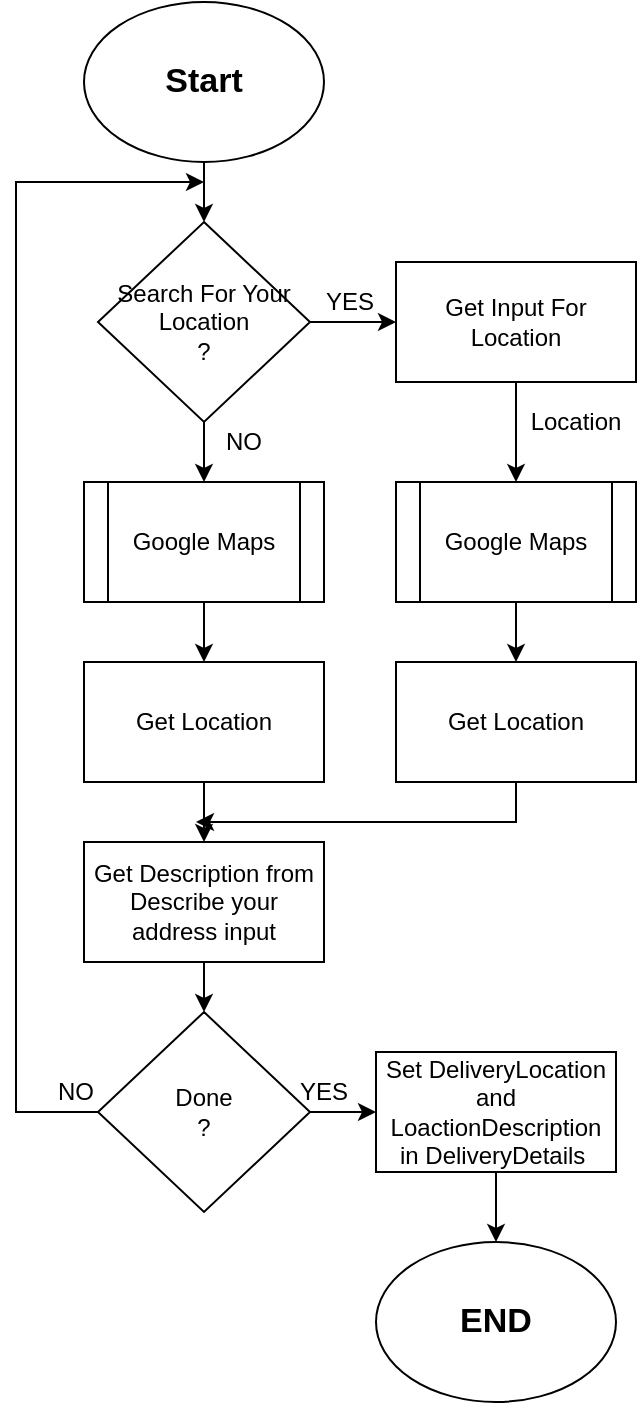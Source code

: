 <mxfile version="13.6.2" type="device"><diagram id="C5RBs43oDa-KdzZeNtuy" name="Page-1"><mxGraphModel dx="1024" dy="592" grid="1" gridSize="10" guides="1" tooltips="1" connect="1" arrows="1" fold="1" page="1" pageScale="1" pageWidth="827" pageHeight="1169" math="0" shadow="0"><root><mxCell id="WIyWlLk6GJQsqaUBKTNV-0"/><mxCell id="WIyWlLk6GJQsqaUBKTNV-1" parent="WIyWlLk6GJQsqaUBKTNV-0"/><mxCell id="16-XBoAbDNEGJDKc1g9P-3" value="" style="edgeStyle=orthogonalEdgeStyle;rounded=0;orthogonalLoop=1;jettySize=auto;html=1;" edge="1" parent="WIyWlLk6GJQsqaUBKTNV-1" source="16-XBoAbDNEGJDKc1g9P-0" target="16-XBoAbDNEGJDKc1g9P-2"><mxGeometry relative="1" as="geometry"/></mxCell><mxCell id="16-XBoAbDNEGJDKc1g9P-0" value="&lt;b&gt;&lt;font style=&quot;font-size: 17px&quot;&gt;Start&lt;/font&gt;&lt;/b&gt;" style="ellipse;whiteSpace=wrap;html=1;" vertex="1" parent="WIyWlLk6GJQsqaUBKTNV-1"><mxGeometry x="354" y="30" width="120" height="80" as="geometry"/></mxCell><mxCell id="16-XBoAbDNEGJDKc1g9P-7" value="" style="edgeStyle=orthogonalEdgeStyle;rounded=0;orthogonalLoop=1;jettySize=auto;html=1;" edge="1" parent="WIyWlLk6GJQsqaUBKTNV-1" source="16-XBoAbDNEGJDKc1g9P-2" target="16-XBoAbDNEGJDKc1g9P-4"><mxGeometry relative="1" as="geometry"/></mxCell><mxCell id="16-XBoAbDNEGJDKc1g9P-12" value="" style="edgeStyle=orthogonalEdgeStyle;rounded=0;orthogonalLoop=1;jettySize=auto;html=1;" edge="1" parent="WIyWlLk6GJQsqaUBKTNV-1" source="16-XBoAbDNEGJDKc1g9P-2" target="16-XBoAbDNEGJDKc1g9P-11"><mxGeometry relative="1" as="geometry"/></mxCell><mxCell id="16-XBoAbDNEGJDKc1g9P-2" value="Search For Your&lt;br&gt;Location&lt;br&gt;?" style="rhombus;whiteSpace=wrap;html=1;" vertex="1" parent="WIyWlLk6GJQsqaUBKTNV-1"><mxGeometry x="361" y="140" width="106" height="100" as="geometry"/></mxCell><mxCell id="16-XBoAbDNEGJDKc1g9P-6" value="" style="edgeStyle=orthogonalEdgeStyle;rounded=0;orthogonalLoop=1;jettySize=auto;html=1;" edge="1" parent="WIyWlLk6GJQsqaUBKTNV-1" source="16-XBoAbDNEGJDKc1g9P-4" target="16-XBoAbDNEGJDKc1g9P-5"><mxGeometry relative="1" as="geometry"/></mxCell><mxCell id="16-XBoAbDNEGJDKc1g9P-4" value="Get Input For Location" style="rounded=0;whiteSpace=wrap;html=1;" vertex="1" parent="WIyWlLk6GJQsqaUBKTNV-1"><mxGeometry x="510" y="160" width="120" height="60" as="geometry"/></mxCell><mxCell id="16-XBoAbDNEGJDKc1g9P-10" value="" style="edgeStyle=orthogonalEdgeStyle;rounded=0;orthogonalLoop=1;jettySize=auto;html=1;" edge="1" parent="WIyWlLk6GJQsqaUBKTNV-1" source="16-XBoAbDNEGJDKc1g9P-5" target="16-XBoAbDNEGJDKc1g9P-9"><mxGeometry relative="1" as="geometry"/></mxCell><mxCell id="16-XBoAbDNEGJDKc1g9P-5" value="Google Maps" style="shape=process;whiteSpace=wrap;html=1;backgroundOutline=1;" vertex="1" parent="WIyWlLk6GJQsqaUBKTNV-1"><mxGeometry x="510" y="270" width="120" height="60" as="geometry"/></mxCell><mxCell id="16-XBoAbDNEGJDKc1g9P-8" value="Location" style="text;html=1;strokeColor=none;fillColor=none;align=center;verticalAlign=middle;whiteSpace=wrap;rounded=0;" vertex="1" parent="WIyWlLk6GJQsqaUBKTNV-1"><mxGeometry x="580" y="230" width="40" height="20" as="geometry"/></mxCell><mxCell id="16-XBoAbDNEGJDKc1g9P-17" style="edgeStyle=orthogonalEdgeStyle;rounded=0;orthogonalLoop=1;jettySize=auto;html=1;" edge="1" parent="WIyWlLk6GJQsqaUBKTNV-1" source="16-XBoAbDNEGJDKc1g9P-9"><mxGeometry relative="1" as="geometry"><mxPoint x="410" y="440" as="targetPoint"/><Array as="points"><mxPoint x="570" y="440"/></Array></mxGeometry></mxCell><mxCell id="16-XBoAbDNEGJDKc1g9P-9" value="Get Location" style="rounded=0;whiteSpace=wrap;html=1;" vertex="1" parent="WIyWlLk6GJQsqaUBKTNV-1"><mxGeometry x="510" y="360" width="120" height="60" as="geometry"/></mxCell><mxCell id="16-XBoAbDNEGJDKc1g9P-14" value="" style="edgeStyle=orthogonalEdgeStyle;rounded=0;orthogonalLoop=1;jettySize=auto;html=1;" edge="1" parent="WIyWlLk6GJQsqaUBKTNV-1" source="16-XBoAbDNEGJDKc1g9P-11" target="16-XBoAbDNEGJDKc1g9P-13"><mxGeometry relative="1" as="geometry"/></mxCell><mxCell id="16-XBoAbDNEGJDKc1g9P-11" value="Google Maps" style="shape=process;whiteSpace=wrap;html=1;backgroundOutline=1;" vertex="1" parent="WIyWlLk6GJQsqaUBKTNV-1"><mxGeometry x="354" y="270" width="120" height="60" as="geometry"/></mxCell><mxCell id="16-XBoAbDNEGJDKc1g9P-16" value="" style="edgeStyle=orthogonalEdgeStyle;rounded=0;orthogonalLoop=1;jettySize=auto;html=1;" edge="1" parent="WIyWlLk6GJQsqaUBKTNV-1" source="16-XBoAbDNEGJDKc1g9P-13" target="16-XBoAbDNEGJDKc1g9P-15"><mxGeometry relative="1" as="geometry"/></mxCell><mxCell id="16-XBoAbDNEGJDKc1g9P-13" value="Get Location" style="rounded=0;whiteSpace=wrap;html=1;" vertex="1" parent="WIyWlLk6GJQsqaUBKTNV-1"><mxGeometry x="354" y="360" width="120" height="60" as="geometry"/></mxCell><mxCell id="16-XBoAbDNEGJDKc1g9P-20" value="" style="edgeStyle=orthogonalEdgeStyle;rounded=0;orthogonalLoop=1;jettySize=auto;html=1;" edge="1" parent="WIyWlLk6GJQsqaUBKTNV-1" source="16-XBoAbDNEGJDKc1g9P-15" target="16-XBoAbDNEGJDKc1g9P-19"><mxGeometry relative="1" as="geometry"/></mxCell><mxCell id="16-XBoAbDNEGJDKc1g9P-15" value="Get Description from Describe your address input" style="rounded=0;whiteSpace=wrap;html=1;" vertex="1" parent="WIyWlLk6GJQsqaUBKTNV-1"><mxGeometry x="354" y="450" width="120" height="60" as="geometry"/></mxCell><mxCell id="16-XBoAbDNEGJDKc1g9P-22" value="" style="edgeStyle=orthogonalEdgeStyle;rounded=0;orthogonalLoop=1;jettySize=auto;html=1;" edge="1" parent="WIyWlLk6GJQsqaUBKTNV-1" source="16-XBoAbDNEGJDKc1g9P-19" target="16-XBoAbDNEGJDKc1g9P-21"><mxGeometry relative="1" as="geometry"/></mxCell><mxCell id="16-XBoAbDNEGJDKc1g9P-25" style="edgeStyle=orthogonalEdgeStyle;rounded=0;orthogonalLoop=1;jettySize=auto;html=1;" edge="1" parent="WIyWlLk6GJQsqaUBKTNV-1" source="16-XBoAbDNEGJDKc1g9P-19"><mxGeometry relative="1" as="geometry"><mxPoint x="414" y="120" as="targetPoint"/><Array as="points"><mxPoint x="320" y="585"/><mxPoint x="320" y="120"/></Array></mxGeometry></mxCell><mxCell id="16-XBoAbDNEGJDKc1g9P-19" value="Done&lt;br&gt;?" style="rhombus;whiteSpace=wrap;html=1;" vertex="1" parent="WIyWlLk6GJQsqaUBKTNV-1"><mxGeometry x="361" y="535" width="106" height="100" as="geometry"/></mxCell><mxCell id="16-XBoAbDNEGJDKc1g9P-24" value="" style="edgeStyle=orthogonalEdgeStyle;rounded=0;orthogonalLoop=1;jettySize=auto;html=1;" edge="1" parent="WIyWlLk6GJQsqaUBKTNV-1" source="16-XBoAbDNEGJDKc1g9P-21" target="16-XBoAbDNEGJDKc1g9P-23"><mxGeometry relative="1" as="geometry"/></mxCell><mxCell id="16-XBoAbDNEGJDKc1g9P-21" value="Set DeliveryLocation and LoactionDescription in DeliveryDetails&amp;nbsp;" style="rounded=0;whiteSpace=wrap;html=1;" vertex="1" parent="WIyWlLk6GJQsqaUBKTNV-1"><mxGeometry x="500" y="555" width="120" height="60" as="geometry"/></mxCell><mxCell id="16-XBoAbDNEGJDKc1g9P-23" value="&lt;span style=&quot;font-size: 17px&quot;&gt;&lt;b&gt;END&lt;/b&gt;&lt;/span&gt;" style="ellipse;whiteSpace=wrap;html=1;" vertex="1" parent="WIyWlLk6GJQsqaUBKTNV-1"><mxGeometry x="500" y="650" width="120" height="80" as="geometry"/></mxCell><mxCell id="16-XBoAbDNEGJDKc1g9P-26" value="YES" style="text;html=1;strokeColor=none;fillColor=none;align=center;verticalAlign=middle;whiteSpace=wrap;rounded=0;" vertex="1" parent="WIyWlLk6GJQsqaUBKTNV-1"><mxGeometry x="467" y="170" width="40" height="20" as="geometry"/></mxCell><mxCell id="16-XBoAbDNEGJDKc1g9P-27" value="NO" style="text;html=1;strokeColor=none;fillColor=none;align=center;verticalAlign=middle;whiteSpace=wrap;rounded=0;" vertex="1" parent="WIyWlLk6GJQsqaUBKTNV-1"><mxGeometry x="414" y="240" width="40" height="20" as="geometry"/></mxCell><mxCell id="16-XBoAbDNEGJDKc1g9P-28" value="YES" style="text;html=1;strokeColor=none;fillColor=none;align=center;verticalAlign=middle;whiteSpace=wrap;rounded=0;" vertex="1" parent="WIyWlLk6GJQsqaUBKTNV-1"><mxGeometry x="454" y="565" width="40" height="20" as="geometry"/></mxCell><mxCell id="16-XBoAbDNEGJDKc1g9P-29" value="NO" style="text;html=1;strokeColor=none;fillColor=none;align=center;verticalAlign=middle;whiteSpace=wrap;rounded=0;" vertex="1" parent="WIyWlLk6GJQsqaUBKTNV-1"><mxGeometry x="330" y="565" width="40" height="20" as="geometry"/></mxCell></root></mxGraphModel></diagram></mxfile>